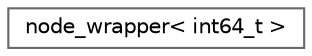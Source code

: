 digraph "Graphical Class Hierarchy"
{
 // LATEX_PDF_SIZE
  bgcolor="transparent";
  edge [fontname=Helvetica,fontsize=10,labelfontname=Helvetica,labelfontsize=10];
  node [fontname=Helvetica,fontsize=10,shape=box,height=0.2,width=0.4];
  rankdir="LR";
  Node0 [id="Node000000",label="node_wrapper\< int64_t \>",height=0.2,width=0.4,color="grey40", fillcolor="white", style="filled",URL="$structnode__wrapper_3_01int64__t_01_4.html",tooltip=" "];
}
